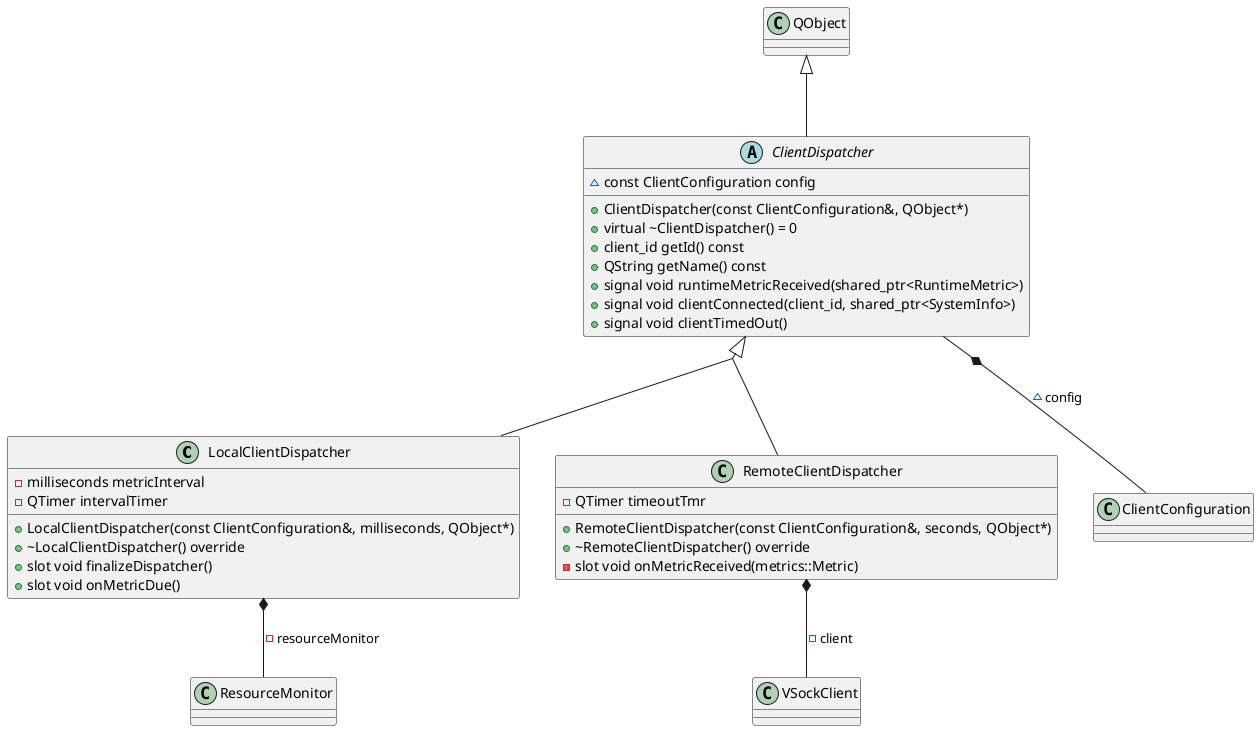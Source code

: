 @startuml

class LocalClientDispatcher {
    + LocalClientDispatcher(const ClientConfiguration&, milliseconds, QObject*)
    + ~LocalClientDispatcher() override
    + slot void finalizeDispatcher()
    + slot void onMetricDue()
    - milliseconds metricInterval
    - QTimer intervalTimer
}

class RemoteClientDispatcher {
    + RemoteClientDispatcher(const ClientConfiguration&, seconds, QObject*)
    + ~RemoteClientDispatcher() override
    - slot void onMetricReceived(metrics::Metric)
    - QTimer timeoutTmr
}

together {
    class RemoteClientDispatcher
    class ClientDispatcher
}

abstract class ClientDispatcher {
    + ClientDispatcher(const ClientConfiguration&, QObject*)
    + virtual ~ClientDispatcher() = 0
    + client_id getId() const
    + QString getName() const
    + signal void runtimeMetricReceived(shared_ptr<RuntimeMetric>)
    + signal void clientConnected(client_id, shared_ptr<SystemInfo>)
    + signal void clientTimedOut()
    ~ const ClientConfiguration config
}

skinparam groupInheritance 2

QObject <|-- ClientDispatcher

ClientDispatcher *-- ClientConfiguration: "~config"
ClientDispatcher <|-- LocalClientDispatcher
ClientDispatcher <|-- RemoteClientDispatcher

RemoteClientDispatcher *-- VSockClient :  "-client"

LocalClientDispatcher *-- ResourceMonitor : "-resourceMonitor"


@enduml
